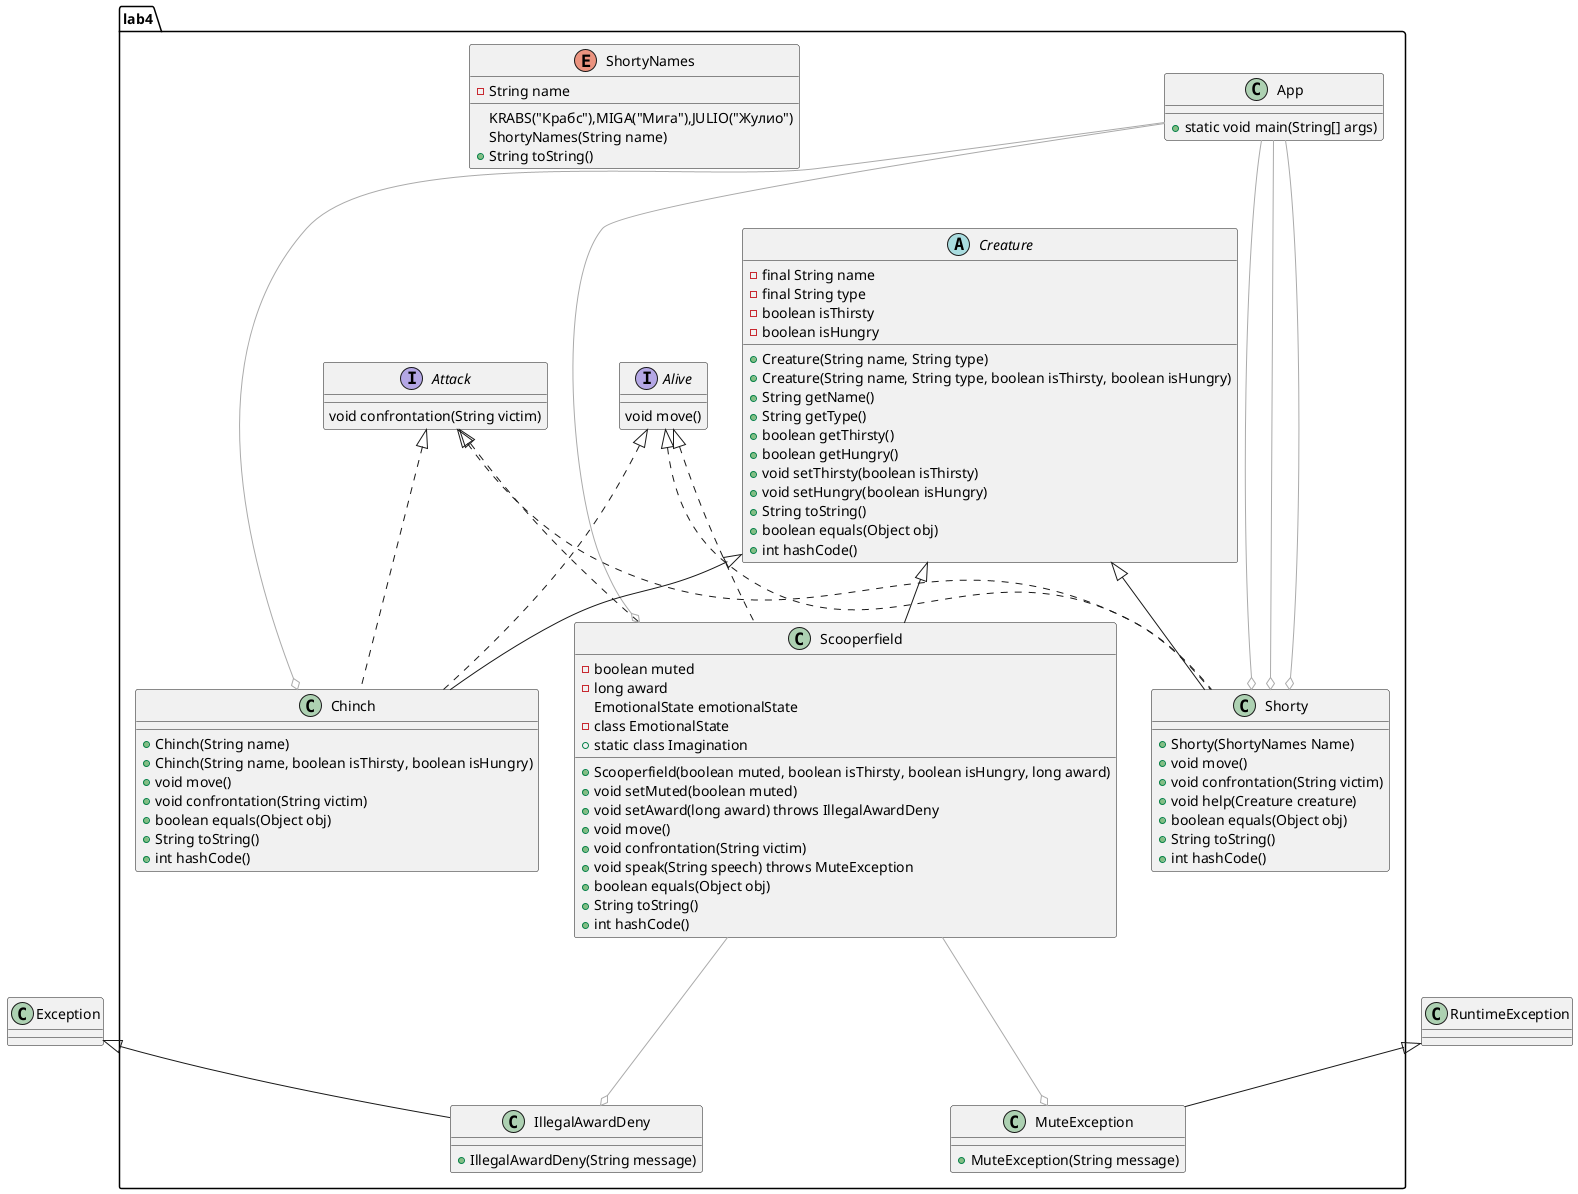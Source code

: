 @startuml
scale max 4000 width
interface lab4.Alive {
void move()
}


class lab4.App {
+static void main(String[] args)
}
lab4.App --down[#AAA]-o lab4.Scooperfield
lab4.App -down[#AAA]--o lab4.Chinch
lab4.App -down[#AAA]-o lab4.Shorty
lab4.App -down[#AAA]--o lab4.Shorty
lab4.App -down[#AAA]-o lab4.Shorty

interface lab4.Attack {
void confrontation(String victim)
}


class lab4.Chinch extends lab4.Creature  implements lab4.Alive, lab4.Attack {
+Chinch(String name)
+Chinch(String name, boolean isThirsty, boolean isHungry)
+void move()
+void confrontation(String victim)
+boolean equals(Object obj)
+String toString()
+int hashCode()
}


abstract class lab4.Creature {
-final String name
-final String type
-boolean isThirsty
-boolean isHungry
+Creature(String name, String type)
+Creature(String name, String type, boolean isThirsty, boolean isHungry)
+String getName()
+String getType()
+boolean getThirsty()
+boolean getHungry()
+void setThirsty(boolean isThirsty)
+void setHungry(boolean isHungry)
+String toString()
+boolean equals(Object obj)
+int hashCode()
}


class lab4.IllegalAwardDeny extends Exception {
+IllegalAwardDeny(String message)
}


class lab4.MuteException extends RuntimeException {
+MuteException(String message)
}


class lab4.Scooperfield extends lab4.Creature implements lab4.Alive, lab4.Attack {
-boolean muted
-long award
EmotionalState emotionalState
+Scooperfield(boolean muted, boolean isThirsty, boolean isHungry, long award)
-class EmotionalState
+static class Imagination
+void setMuted(boolean muted)
+void setAward(long award) throws IllegalAwardDeny
+void move()
+void confrontation(String victim)
+void speak(String speech) throws MuteException
+boolean equals(Object obj)
+String toString()
+int hashCode()
}
lab4.Scooperfield --down[#AAA]-o lab4.IllegalAwardDeny
lab4.Scooperfield -down[#AAA]--o lab4.MuteException

class lab4.Shorty extends lab4.Creature implements lab4.Alive, lab4.Attack {
+Shorty(ShortyNames Name)
+void move()
+void confrontation(String victim)
+void help(Creature creature)
+boolean equals(Object obj)
+String toString()
+int hashCode()
}


enum lab4.ShortyNames {
KRABS("Крабс"),MIGA("Мига"),JULIO("Жулио")
-String name
ShortyNames(String name)
+String toString()
}
@enduml